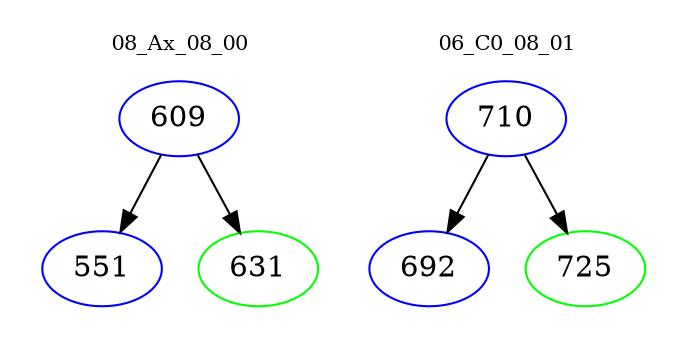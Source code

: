 digraph{
subgraph cluster_0 {
color = white
label = "08_Ax_08_00";
fontsize=10;
T0_609 [label="609", color="blue"]
T0_609 -> T0_551 [color="black"]
T0_551 [label="551", color="blue"]
T0_609 -> T0_631 [color="black"]
T0_631 [label="631", color="green"]
}
subgraph cluster_1 {
color = white
label = "06_C0_08_01";
fontsize=10;
T1_710 [label="710", color="blue"]
T1_710 -> T1_692 [color="black"]
T1_692 [label="692", color="blue"]
T1_710 -> T1_725 [color="black"]
T1_725 [label="725", color="green"]
}
}
